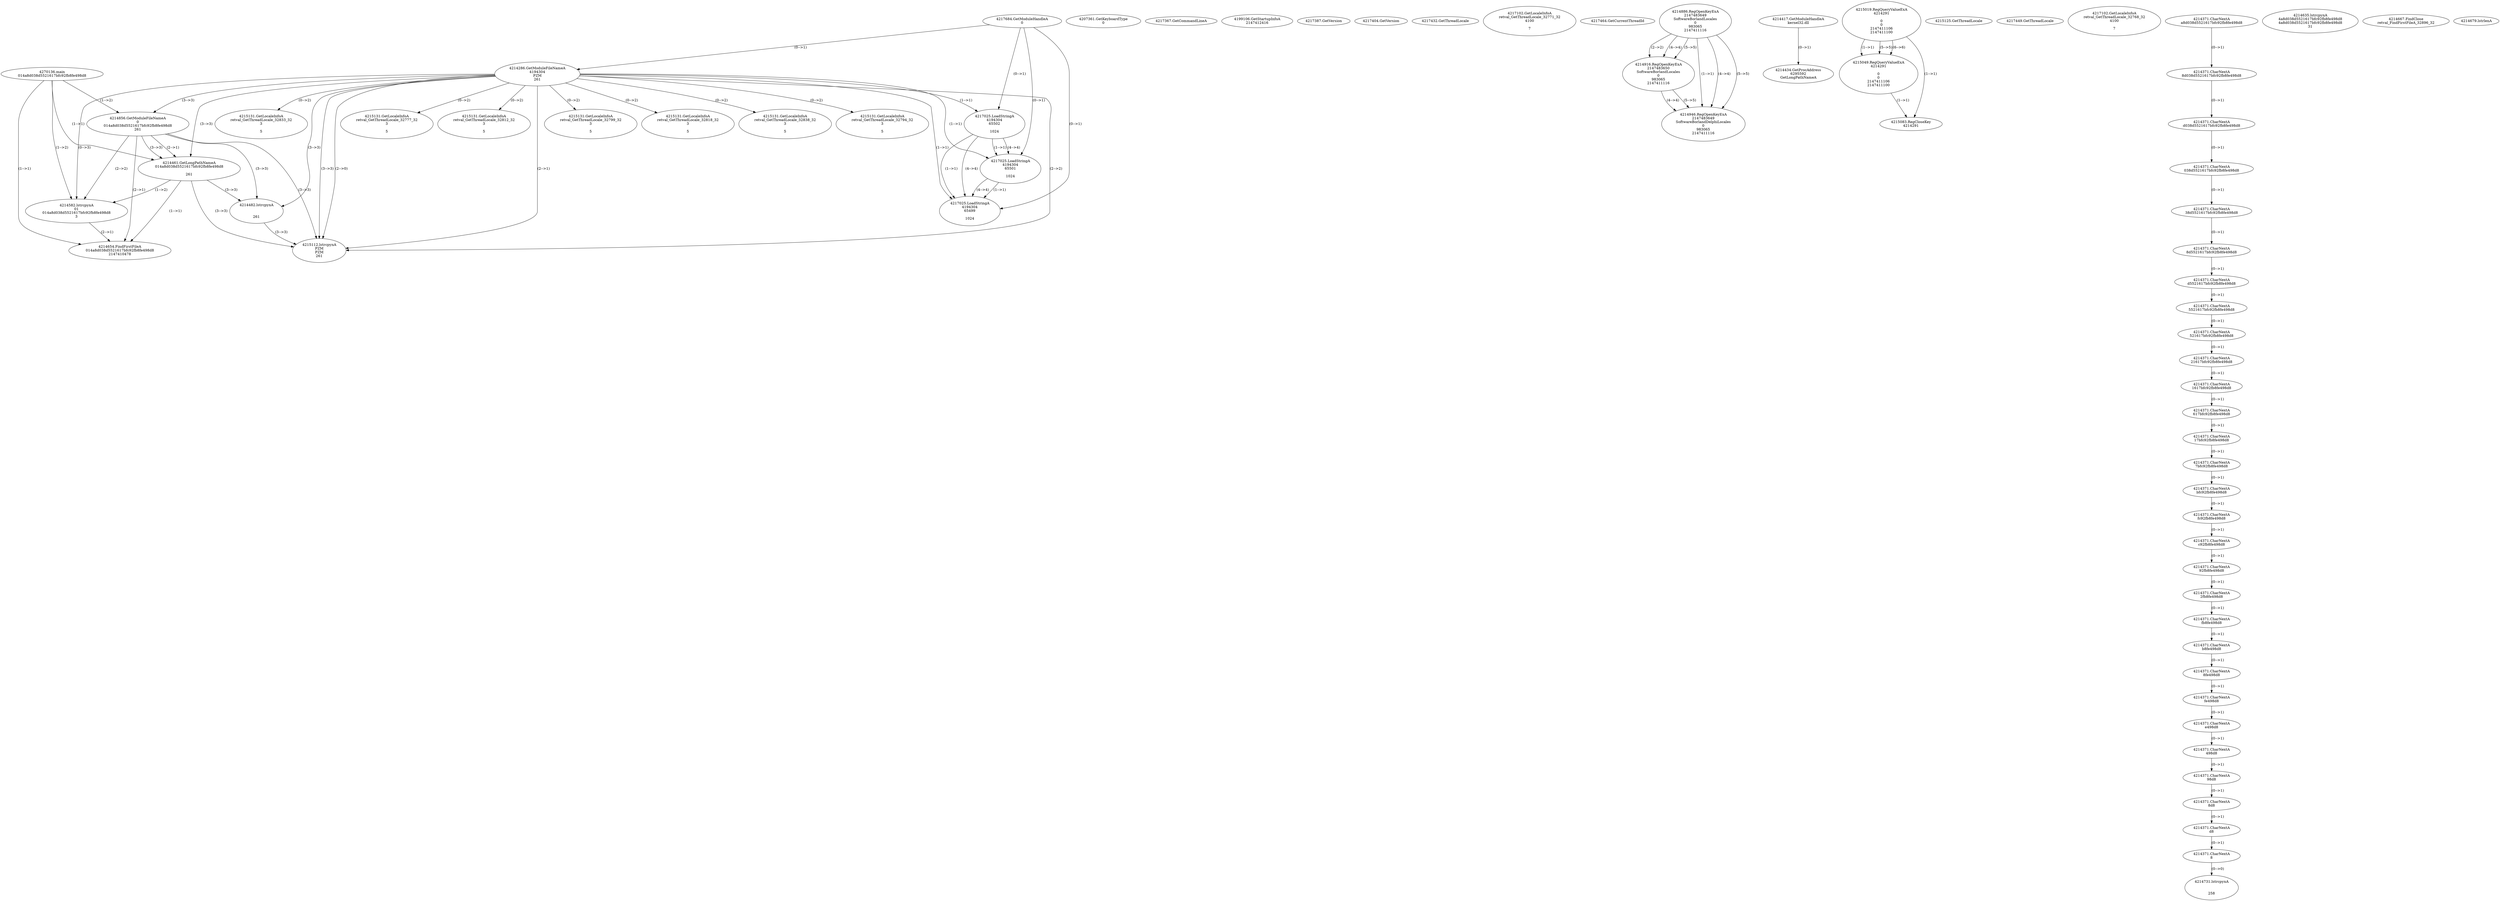 // Global SCDG with merge call
digraph {
	0 [label="4270136.main
014a8d038d5521617bfc92fb8fe498d8"]
	1 [label="4217684.GetModuleHandleA
0"]
	2 [label="4207361.GetKeyboardType
0"]
	3 [label="4217367.GetCommandLineA
"]
	4 [label="4199106.GetStartupInfoA
2147412416"]
	5 [label="4217387.GetVersion
"]
	6 [label="4217404.GetVersion
"]
	7 [label="4217432.GetThreadLocale
"]
	8 [label="4217102.GetLocaleInfoA
retval_GetThreadLocale_32771_32
4100

7"]
	9 [label="4217464.GetCurrentThreadId
"]
	10 [label="4214286.GetModuleFileNameA
4194304
PZM
261"]
	1 -> 10 [label="(0-->1)"]
	11 [label="4214856.GetModuleFileNameA
0
014a8d038d5521617bfc92fb8fe498d8
261"]
	0 -> 11 [label="(1-->2)"]
	10 -> 11 [label="(3-->3)"]
	12 [label="4214886.RegOpenKeyExA
2147483649
Software\Borland\Locales
0
983065
2147411116"]
	13 [label="4214916.RegOpenKeyExA
2147483650
Software\Borland\Locales
0
983065
2147411116"]
	12 -> 13 [label="(2-->2)"]
	12 -> 13 [label="(4-->4)"]
	12 -> 13 [label="(5-->5)"]
	14 [label="4214946.RegOpenKeyExA
2147483649
Software\Borland\Delphi\Locales
0
983065
2147411116"]
	12 -> 14 [label="(1-->1)"]
	12 -> 14 [label="(4-->4)"]
	13 -> 14 [label="(4-->4)"]
	12 -> 14 [label="(5-->5)"]
	13 -> 14 [label="(5-->5)"]
	15 [label="4214417.GetModuleHandleA
kernel32.dll"]
	16 [label="4214434.GetProcAddress
6295592
GetLongPathNameA"]
	15 -> 16 [label="(0-->1)"]
	17 [label="4214461.GetLongPathNameA
014a8d038d5521617bfc92fb8fe498d8

261"]
	0 -> 17 [label="(1-->1)"]
	11 -> 17 [label="(2-->1)"]
	10 -> 17 [label="(3-->3)"]
	11 -> 17 [label="(3-->3)"]
	18 [label="4214482.lstrcpynA


261"]
	10 -> 18 [label="(3-->3)"]
	11 -> 18 [label="(3-->3)"]
	17 -> 18 [label="(3-->3)"]
	19 [label="4215019.RegQueryValueExA
4214291

0
0
2147411106
2147411100"]
	20 [label="4215049.RegQueryValueExA
4214291

0
0
2147411106
2147411100"]
	19 -> 20 [label="(1-->1)"]
	19 -> 20 [label="(5-->5)"]
	19 -> 20 [label="(6-->6)"]
	21 [label="4215083.RegCloseKey
4214291"]
	19 -> 21 [label="(1-->1)"]
	20 -> 21 [label="(1-->1)"]
	22 [label="4215112.lstrcpynA
PZM
PZM
261"]
	10 -> 22 [label="(2-->1)"]
	10 -> 22 [label="(2-->2)"]
	10 -> 22 [label="(3-->3)"]
	11 -> 22 [label="(3-->3)"]
	17 -> 22 [label="(3-->3)"]
	18 -> 22 [label="(3-->3)"]
	10 -> 22 [label="(2-->0)"]
	23 [label="4215125.GetThreadLocale
"]
	24 [label="4215131.GetLocaleInfoA
retval_GetThreadLocale_32833_32
3

5"]
	10 -> 24 [label="(0-->2)"]
	25 [label="4217025.LoadStringA
4194304
65502

1024"]
	1 -> 25 [label="(0-->1)"]
	10 -> 25 [label="(1-->1)"]
	26 [label="4215131.GetLocaleInfoA
retval_GetThreadLocale_32777_32
3

5"]
	10 -> 26 [label="(0-->2)"]
	27 [label="4217025.LoadStringA
4194304
65501

1024"]
	1 -> 27 [label="(0-->1)"]
	10 -> 27 [label="(1-->1)"]
	25 -> 27 [label="(1-->1)"]
	25 -> 27 [label="(4-->4)"]
	28 [label="4217449.GetThreadLocale
"]
	29 [label="4217102.GetLocaleInfoA
retval_GetThreadLocale_32768_32
4100

7"]
	30 [label="4215131.GetLocaleInfoA
retval_GetThreadLocale_32812_32
3

5"]
	10 -> 30 [label="(0-->2)"]
	31 [label="4214582.lstrcpynA
01
014a8d038d5521617bfc92fb8fe498d8
3"]
	0 -> 31 [label="(1-->2)"]
	11 -> 31 [label="(2-->2)"]
	17 -> 31 [label="(1-->2)"]
	10 -> 31 [label="(0-->3)"]
	32 [label="4214371.CharNextA
a8d038d5521617bfc92fb8fe498d8"]
	33 [label="4214371.CharNextA
8d038d5521617bfc92fb8fe498d8"]
	32 -> 33 [label="(0-->1)"]
	34 [label="4214371.CharNextA
d038d5521617bfc92fb8fe498d8"]
	33 -> 34 [label="(0-->1)"]
	35 [label="4214371.CharNextA
038d5521617bfc92fb8fe498d8"]
	34 -> 35 [label="(0-->1)"]
	36 [label="4214371.CharNextA
38d5521617bfc92fb8fe498d8"]
	35 -> 36 [label="(0-->1)"]
	37 [label="4214371.CharNextA
8d5521617bfc92fb8fe498d8"]
	36 -> 37 [label="(0-->1)"]
	38 [label="4214371.CharNextA
d5521617bfc92fb8fe498d8"]
	37 -> 38 [label="(0-->1)"]
	39 [label="4214371.CharNextA
5521617bfc92fb8fe498d8"]
	38 -> 39 [label="(0-->1)"]
	40 [label="4214371.CharNextA
521617bfc92fb8fe498d8"]
	39 -> 40 [label="(0-->1)"]
	41 [label="4214371.CharNextA
21617bfc92fb8fe498d8"]
	40 -> 41 [label="(0-->1)"]
	42 [label="4214371.CharNextA
1617bfc92fb8fe498d8"]
	41 -> 42 [label="(0-->1)"]
	43 [label="4214371.CharNextA
617bfc92fb8fe498d8"]
	42 -> 43 [label="(0-->1)"]
	44 [label="4214371.CharNextA
17bfc92fb8fe498d8"]
	43 -> 44 [label="(0-->1)"]
	45 [label="4214371.CharNextA
7bfc92fb8fe498d8"]
	44 -> 45 [label="(0-->1)"]
	46 [label="4214371.CharNextA
bfc92fb8fe498d8"]
	45 -> 46 [label="(0-->1)"]
	47 [label="4214371.CharNextA
fc92fb8fe498d8"]
	46 -> 47 [label="(0-->1)"]
	48 [label="4214371.CharNextA
c92fb8fe498d8"]
	47 -> 48 [label="(0-->1)"]
	49 [label="4214371.CharNextA
92fb8fe498d8"]
	48 -> 49 [label="(0-->1)"]
	50 [label="4214371.CharNextA
2fb8fe498d8"]
	49 -> 50 [label="(0-->1)"]
	51 [label="4214371.CharNextA
fb8fe498d8"]
	50 -> 51 [label="(0-->1)"]
	52 [label="4214371.CharNextA
b8fe498d8"]
	51 -> 52 [label="(0-->1)"]
	53 [label="4214371.CharNextA
8fe498d8"]
	52 -> 53 [label="(0-->1)"]
	54 [label="4214371.CharNextA
fe498d8"]
	53 -> 54 [label="(0-->1)"]
	55 [label="4214371.CharNextA
e498d8"]
	54 -> 55 [label="(0-->1)"]
	56 [label="4214371.CharNextA
498d8"]
	55 -> 56 [label="(0-->1)"]
	57 [label="4214371.CharNextA
98d8"]
	56 -> 57 [label="(0-->1)"]
	58 [label="4214371.CharNextA
8d8"]
	57 -> 58 [label="(0-->1)"]
	59 [label="4214371.CharNextA
d8"]
	58 -> 59 [label="(0-->1)"]
	60 [label="4214371.CharNextA
8"]
	59 -> 60 [label="(0-->1)"]
	61 [label="4214635.lstrcpynA
4a8d038d5521617bfc92fb8fe498d8
4a8d038d5521617bfc92fb8fe498d8
31"]
	62 [label="4214654.FindFirstFileA
014a8d038d5521617bfc92fb8fe498d8
2147410478"]
	0 -> 62 [label="(1-->1)"]
	11 -> 62 [label="(2-->1)"]
	17 -> 62 [label="(1-->1)"]
	31 -> 62 [label="(2-->1)"]
	63 [label="4214667.FindClose
retval_FindFirstFileA_32896_32"]
	64 [label="4214679.lstrlenA
"]
	65 [label="4214731.lstrcpynA


258"]
	60 -> 65 [label="(0-->0)"]
	66 [label="4215131.GetLocaleInfoA
retval_GetThreadLocale_32799_32
3

5"]
	10 -> 66 [label="(0-->2)"]
	67 [label="4217025.LoadStringA
4194304
65499

1024"]
	1 -> 67 [label="(0-->1)"]
	10 -> 67 [label="(1-->1)"]
	25 -> 67 [label="(1-->1)"]
	27 -> 67 [label="(1-->1)"]
	25 -> 67 [label="(4-->4)"]
	27 -> 67 [label="(4-->4)"]
	68 [label="4215131.GetLocaleInfoA
retval_GetThreadLocale_32818_32
3

5"]
	10 -> 68 [label="(0-->2)"]
	69 [label="4215131.GetLocaleInfoA
retval_GetThreadLocale_32838_32
3

5"]
	10 -> 69 [label="(0-->2)"]
	70 [label="4215131.GetLocaleInfoA
retval_GetThreadLocale_32794_32
3

5"]
	10 -> 70 [label="(0-->2)"]
}
